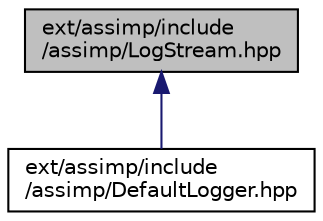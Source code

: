 digraph "ext/assimp/include/assimp/LogStream.hpp"
{
  edge [fontname="Helvetica",fontsize="10",labelfontname="Helvetica",labelfontsize="10"];
  node [fontname="Helvetica",fontsize="10",shape=record];
  Node1 [label="ext/assimp/include\l/assimp/LogStream.hpp",height=0.2,width=0.4,color="black", fillcolor="grey75", style="filled" fontcolor="black"];
  Node1 -> Node2 [dir="back",color="midnightblue",fontsize="10",style="solid"];
  Node2 [label="ext/assimp/include\l/assimp/DefaultLogger.hpp",height=0.2,width=0.4,color="black", fillcolor="white", style="filled",URL="$_default_logger_8hpp.html"];
}
